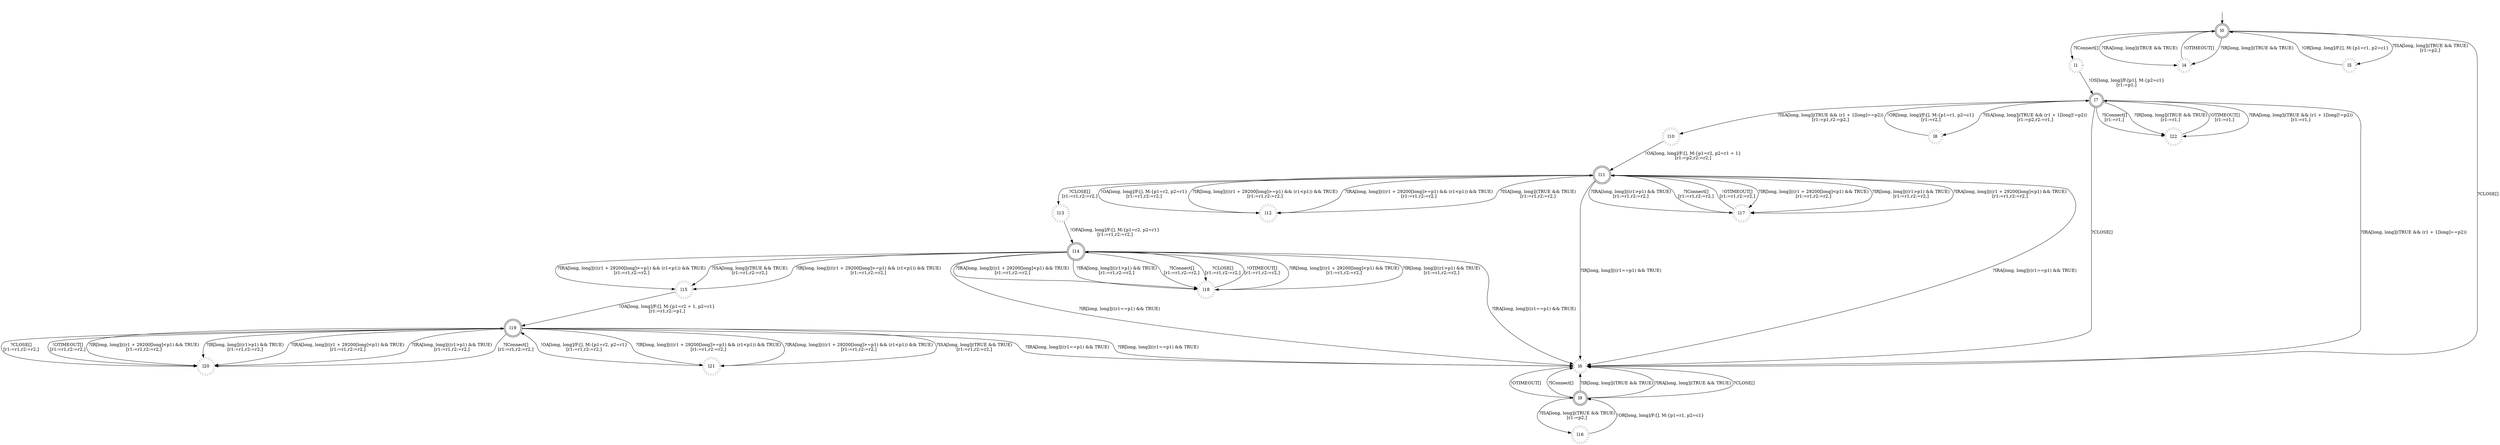 digraph RA {
"" [shape=none,label=<>]
"l0" [shape=doublecircle ,style=solid]
"l1" [shape=doublecircle ,style=dotted]
"l4" [shape=doublecircle ,style=dotted]
"l5" [shape=doublecircle ,style=dotted]
"l6" [shape=doublecircle ,style=dotted]
"l7" [shape=doublecircle ,style=solid]
"l8" [shape=doublecircle ,style=dotted]
"l9" [shape=doublecircle ,style=solid]
"l10" [shape=doublecircle ,style=dotted]
"l11" [shape=doublecircle ,style=solid]
"l12" [shape=doublecircle ,style=dotted]
"l13" [shape=doublecircle ,style=dotted]
"l14" [shape=doublecircle ,style=solid]
"l15" [shape=doublecircle ,style=dotted]
"l16" [shape=doublecircle ,style=dotted]
"l17" [shape=doublecircle ,style=dotted]
"l18" [shape=doublecircle ,style=dotted]
"l19" [shape=doublecircle ,style=solid]
"l20" [shape=doublecircle ,style=dotted]
"l21" [shape=doublecircle ,style=dotted]
"l22" [shape=doublecircle ,style=dotted]
"" -> "l0"
"l0" -> "l1" [label=<?IConnect[]>]
"l0" -> "l4" [label=<?IR[long, long]|(TRUE &amp;&amp; TRUE)>]
"l0" -> "l4" [label=<?IRA[long, long]|(TRUE &amp;&amp; TRUE)>]
"l0" -> "l5" [label=<?ISA[long, long]|(TRUE &amp;&amp; TRUE)<BR />[r1:=p2,]>]
"l0" -> "l6" [label=<?CLOSE[]>]
"l1" -> "l7" [label=<!OS[long, long]/F:[p1], M:{p2=c1}<BR />[r1:=p1,]>]
"l4" -> "l0" [label=<!OTIMEOUT[]>]
"l5" -> "l0" [label=<!OR[long, long]/F:[], M:{p1=r1, p2=c1}>]
"l6" -> "l9" [label=<!OTIMEOUT[]>]
"l7" -> "l6" [label=<?CLOSE[]>]
"l7" -> "l6" [label=<?IRA[long, long]|(TRUE &amp;&amp; (r1 + 1[long]==p2))>]
"l7" -> "l22" [label=<?IRA[long, long]|(TRUE &amp;&amp; (r1 + 1[long]!=p2))<BR />[r1:=r1,]>]
"l7" -> "l8" [label=<?ISA[long, long]|(TRUE &amp;&amp; (r1 + 1[long]!=p2))<BR />[r1:=p2,r2:=r1,]>]
"l7" -> "l10" [label=<?ISA[long, long]|(TRUE &amp;&amp; (r1 + 1[long]==p2))<BR />[r1:=p1,r2:=p2,]>]
"l7" -> "l22" [label=<?IConnect[]<BR />[r1:=r1,]>]
"l7" -> "l22" [label=<?IR[long, long]|(TRUE &amp;&amp; TRUE)<BR />[r1:=r1,]>]
"l8" -> "l7" [label=<!OR[long, long]/F:[], M:{p1=r1, p2=c1}<BR />[r1:=r2,]>]
"l9" -> "l6" [label=<?IConnect[]>]
"l9" -> "l6" [label=<?IR[long, long]|(TRUE &amp;&amp; TRUE)>]
"l9" -> "l6" [label=<?IRA[long, long]|(TRUE &amp;&amp; TRUE)>]
"l9" -> "l6" [label=<?CLOSE[]>]
"l9" -> "l16" [label=<?ISA[long, long]|(TRUE &amp;&amp; TRUE)<BR />[r1:=p2,]>]
"l10" -> "l11" [label=<!OA[long, long]/F:[], M:{p1=r2, p2=r1 + 1}<BR />[r1:=p2,r2:=r2,]>]
"l11" -> "l6" [label=<?IR[long, long]|((r1==p1) &amp;&amp; TRUE)>]
"l11" -> "l12" [label=<?IR[long, long]|(((r1 + 29200[long]&gt;=p1) &amp;&amp; (r1&lt;p1)) &amp;&amp; TRUE)<BR />[r1:=r1,r2:=r2,]>]
"l11" -> "l17" [label=<?IR[long, long]|((r1 + 29200[long]&lt;p1) &amp;&amp; TRUE)<BR />[r1:=r1,r2:=r2,]>]
"l11" -> "l17" [label=<?IR[long, long]|((r1&gt;p1) &amp;&amp; TRUE)<BR />[r1:=r1,r2:=r2,]>]
"l11" -> "l6" [label=<?IRA[long, long]|((r1==p1) &amp;&amp; TRUE)>]
"l11" -> "l12" [label=<?IRA[long, long]|(((r1 + 29200[long]&gt;=p1) &amp;&amp; (r1&lt;p1)) &amp;&amp; TRUE)<BR />[r1:=r1,r2:=r2,]>]
"l11" -> "l17" [label=<?IRA[long, long]|((r1 + 29200[long]&lt;p1) &amp;&amp; TRUE)<BR />[r1:=r1,r2:=r2,]>]
"l11" -> "l17" [label=<?IRA[long, long]|((r1&gt;p1) &amp;&amp; TRUE)<BR />[r1:=r1,r2:=r2,]>]
"l11" -> "l12" [label=<?ISA[long, long]|(TRUE &amp;&amp; TRUE)<BR />[r1:=r1,r2:=r2,]>]
"l11" -> "l13" [label=<?CLOSE[]<BR />[r1:=r1,r2:=r2,]>]
"l11" -> "l17" [label=<?IConnect[]<BR />[r1:=r1,r2:=r2,]>]
"l12" -> "l11" [label=<!OA[long, long]/F:[], M:{p1=r2, p2=r1}<BR />[r1:=r1,r2:=r2,]>]
"l13" -> "l14" [label=<!OFA[long, long]/F:[], M:{p1=r2, p2=r1}<BR />[r1:=r1,r2:=r2,]>]
"l14" -> "l6" [label=<?IR[long, long]|((r1==p1) &amp;&amp; TRUE)>]
"l14" -> "l15" [label=<?IR[long, long]|(((r1 + 29200[long]&gt;=p1) &amp;&amp; (r1&lt;p1)) &amp;&amp; TRUE)<BR />[r1:=r1,r2:=r2,]>]
"l14" -> "l18" [label=<?IR[long, long]|((r1 + 29200[long]&lt;p1) &amp;&amp; TRUE)<BR />[r1:=r1,r2:=r2,]>]
"l14" -> "l18" [label=<?IR[long, long]|((r1&gt;p1) &amp;&amp; TRUE)<BR />[r1:=r1,r2:=r2,]>]
"l14" -> "l6" [label=<?IRA[long, long]|((r1==p1) &amp;&amp; TRUE)>]
"l14" -> "l15" [label=<?IRA[long, long]|(((r1 + 29200[long]&gt;=p1) &amp;&amp; (r1&lt;p1)) &amp;&amp; TRUE)<BR />[r1:=r1,r2:=r2,]>]
"l14" -> "l18" [label=<?IRA[long, long]|((r1 + 29200[long]&lt;p1) &amp;&amp; TRUE)<BR />[r1:=r1,r2:=r2,]>]
"l14" -> "l18" [label=<?IRA[long, long]|((r1&gt;p1) &amp;&amp; TRUE)<BR />[r1:=r1,r2:=r2,]>]
"l14" -> "l15" [label=<?ISA[long, long]|(TRUE &amp;&amp; TRUE)<BR />[r1:=r1,r2:=r2,]>]
"l14" -> "l18" [label=<?IConnect[]<BR />[r1:=r1,r2:=r2,]>]
"l14" -> "l18" [label=<?CLOSE[]<BR />[r1:=r1,r2:=r2,]>]
"l15" -> "l19" [label=<!OA[long, long]/F:[], M:{p1=r2 + 1, p2=r1}<BR />[r1:=r1,r2:=p1,]>]
"l16" -> "l9" [label=<!OR[long, long]/F:[], M:{p1=r1, p2=c1}>]
"l17" -> "l11" [label=<!OTIMEOUT[]<BR />[r1:=r1,r2:=r2,]>]
"l18" -> "l14" [label=<!OTIMEOUT[]<BR />[r1:=r1,r2:=r2,]>]
"l19" -> "l6" [label=<?IR[long, long]|((r1==p1) &amp;&amp; TRUE)>]
"l19" -> "l20" [label=<?IR[long, long]|((r1 + 29200[long]&lt;p1) &amp;&amp; TRUE)<BR />[r1:=r1,r2:=r2,]>]
"l19" -> "l20" [label=<?IR[long, long]|((r1&gt;p1) &amp;&amp; TRUE)<BR />[r1:=r1,r2:=r2,]>]
"l19" -> "l21" [label=<?IR[long, long]|(((r1 + 29200[long]&gt;=p1) &amp;&amp; (r1&lt;p1)) &amp;&amp; TRUE)<BR />[r1:=r1,r2:=r2,]>]
"l19" -> "l6" [label=<?IRA[long, long]|((r1==p1) &amp;&amp; TRUE)>]
"l19" -> "l20" [label=<?IRA[long, long]|((r1 + 29200[long]&lt;p1) &amp;&amp; TRUE)<BR />[r1:=r1,r2:=r2,]>]
"l19" -> "l20" [label=<?IRA[long, long]|((r1&gt;p1) &amp;&amp; TRUE)<BR />[r1:=r1,r2:=r2,]>]
"l19" -> "l21" [label=<?IRA[long, long]|(((r1 + 29200[long]&gt;=p1) &amp;&amp; (r1&lt;p1)) &amp;&amp; TRUE)<BR />[r1:=r1,r2:=r2,]>]
"l19" -> "l20" [label=<?IConnect[]<BR />[r1:=r1,r2:=r2,]>]
"l19" -> "l20" [label=<?CLOSE[]<BR />[r1:=r1,r2:=r2,]>]
"l19" -> "l21" [label=<?ISA[long, long]|(TRUE &amp;&amp; TRUE)<BR />[r1:=r1,r2:=r2,]>]
"l20" -> "l19" [label=<!OTIMEOUT[]<BR />[r1:=r1,r2:=r2,]>]
"l21" -> "l19" [label=<!OA[long, long]/F:[], M:{p1=r2, p2=r1}<BR />[r1:=r1,r2:=r2,]>]
"l22" -> "l7" [label=<!OTIMEOUT[]<BR />[r1:=r1,]>]
}
